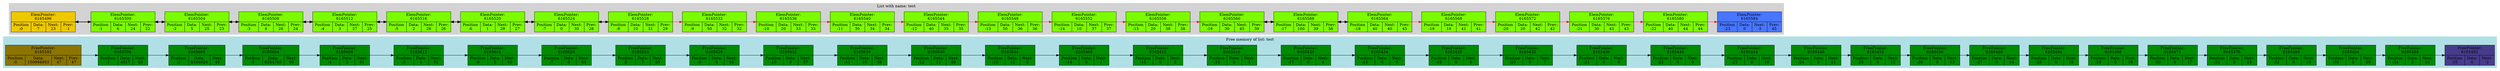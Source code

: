 digraph G{
subgraph clustermem {
style=filled;
color=powderblue;
f0 [shape=record, label="FreePointer:\n6165592 | {Position\n:0 | Data:\n150994953 | Next:\n47 | Prev:\n47}",style="filled",fillcolor="gold4"];
f0->f1
f1 [shape=record, label="FreePointer:\n6165596 | {Position\n:1 | Data:\n4517 | Next:\n48}",style="filled",fillcolor="green4"];
f1->f2
f2 [shape=record, label="FreePointer:\n6165600 | {Position\n:2 | Data:\n6164624 | Next:\n49}",style="filled",fillcolor="green4"];
f2->f3
f3 [shape=record, label="FreePointer:\n6165604 | {Position\n:3 | Data:\n6164760 | Next:\n50}",style="filled",fillcolor="green4"];
f3->f4
f4 [shape=record, label="FreePointer:\n6165608 | {Position\n:4 | Data:\n3 | Next:\n51}",style="filled",fillcolor="green4"];
f4->f5
f5 [shape=record, label="FreePointer:\n6165612 | {Position\n:5 | Data:\n4 | Next:\n52}",style="filled",fillcolor="green4"];
f5->f6
f6 [shape=record, label="FreePointer:\n6165616 | {Position\n:6 | Data:\n5 | Next:\n53}",style="filled",fillcolor="green4"];
f6->f7
f7 [shape=record, label="FreePointer:\n6165620 | {Position\n:7 | Data:\n6 | Next:\n54}",style="filled",fillcolor="green4"];
f7->f8
f8 [shape=record, label="FreePointer:\n6165624 | {Position\n:8 | Data:\n7 | Next:\n55}",style="filled",fillcolor="green4"];
f8->f9
f9 [shape=record, label="FreePointer:\n6165628 | {Position\n:9 | Data:\n8 | Next:\n56}",style="filled",fillcolor="green4"];
f9->f10
f10 [shape=record, label="FreePointer:\n6165632 | {Position\n:10 | Data:\n9 | Next:\n57}",style="filled",fillcolor="green4"];
f10->f11
f11 [shape=record, label="FreePointer:\n6165636 | {Position\n:11 | Data:\n10 | Next:\n58}",style="filled",fillcolor="green4"];
f11->f12
f12 [shape=record, label="FreePointer:\n6165640 | {Position\n:12 | Data:\n11 | Next:\n59}",style="filled",fillcolor="green4"];
f12->f13
f13 [shape=record, label="FreePointer:\n6165644 | {Position\n:13 | Data:\n12 | Next:\n0}",style="filled",fillcolor="green4"];
f13->f14
f14 [shape=record, label="FreePointer:\n6165408 | {Position\n:14 | Data:\n0 | Next:\n1}",style="filled",fillcolor="green4"];
f14->f15
f15 [shape=record, label="FreePointer:\n6165412 | {Position\n:15 | Data:\n0 | Next:\n2}",style="filled",fillcolor="green4"];
f15->f16
f16 [shape=record, label="FreePointer:\n6165416 | {Position\n:16 | Data:\n0 | Next:\n3}",style="filled",fillcolor="green4"];
f16->f17
f17 [shape=record, label="FreePointer:\n6165420 | {Position\n:17 | Data:\n0 | Next:\n4}",style="filled",fillcolor="green4"];
f17->f18
f18 [shape=record, label="FreePointer:\n6165424 | {Position\n:18 | Data:\n0 | Next:\n5}",style="filled",fillcolor="green4"];
f18->f19
f19 [shape=record, label="FreePointer:\n6165428 | {Position\n:19 | Data:\n0 | Next:\n6}",style="filled",fillcolor="green4"];
f19->f20
f20 [shape=record, label="FreePointer:\n6165432 | {Position\n:20 | Data:\n0 | Next:\n7}",style="filled",fillcolor="green4"];
f20->f21
f21 [shape=record, label="FreePointer:\n6165436 | {Position\n:21 | Data:\n0 | Next:\n8}",style="filled",fillcolor="green4"];
f21->f22
f22 [shape=record, label="FreePointer:\n6165440 | {Position\n:22 | Data:\n0 | Next:\n9}",style="filled",fillcolor="green4"];
f22->f23
f23 [shape=record, label="FreePointer:\n6165444 | {Position\n:23 | Data:\n0 | Next:\n10}",style="filled",fillcolor="green4"];
f23->f24
f24 [shape=record, label="FreePointer:\n6165448 | {Position\n:24 | Data:\n0 | Next:\n11}",style="filled",fillcolor="green4"];
f24->f25
f25 [shape=record, label="FreePointer:\n6165452 | {Position\n:25 | Data:\n0 | Next:\n12}",style="filled",fillcolor="green4"];
f25->f26
f26 [shape=record, label="FreePointer:\n6165456 | {Position\n:26 | Data:\n0 | Next:\n13}",style="filled",fillcolor="green4"];
f26->f27
f27 [shape=record, label="FreePointer:\n6165460 | {Position\n:27 | Data:\n0 | Next:\n14}",style="filled",fillcolor="green4"];
f27->f28
f28 [shape=record, label="FreePointer:\n6165464 | {Position\n:28 | Data:\n0 | Next:\n15}",style="filled",fillcolor="green4"];
f28->f29
f29 [shape=record, label="FreePointer:\n6165468 | {Position\n:29 | Data:\n0 | Next:\n16}",style="filled",fillcolor="green4"];
f29->f30
f30 [shape=record, label="FreePointer:\n6165472 | {Position\n:30 | Data:\n0 | Next:\n17}",style="filled",fillcolor="green4"];
f30->f31
f31 [shape=record, label="FreePointer:\n6165476 | {Position\n:31 | Data:\n0 | Next:\n18}",style="filled",fillcolor="green4"];
f31->f32
f32 [shape=record, label="FreePointer:\n6165480 | {Position\n:32 | Data:\n0 | Next:\n19}",style="filled",fillcolor="green4"];
f32->f33
f33 [shape=record, label="FreePointer:\n6165484 | {Position\n:33 | Data:\n0 | Next:\n20}",style="filled",fillcolor="green4"];
f33->f34
f34 [shape=record, label="FreePointer:\n6165488 | {Position\n:34 | Data:\n0 | Next:\n21}",style="filled",fillcolor="green4"];
f34->f35
f35 [shape=record, label="FreePointer:\n6165492 | {Position\n:35 | Data:\n0 | Next:\n-2}",style="filled",fillcolor="slateblue4"];
label = "Free memory of list: test"}
rankdir=LR;
subgraph clusterlist {
style=filled;
color=lightgrey;
0 [shape=record, label="ElemPointer:\n6165496 | {Position\n:0 | Data:\n7 | Next:\n23 | Prev:\n-1}",style="filled",fillcolor="gold2"];
0->1[dir="both";style="bold"];
1 [shape=record, label="ElemPointer:\n6165500 | {Position\n:1 | Data:\n6 | Next:\n24 | Prev:\n22}",style="filled",fillcolor="lawngreen"];
1->2[dir="both";style="bold"];
2 [shape=record, label="ElemPointer:\n6165504 | {Position\n:2 | Data:\n5 | Next:\n25 | Prev:\n23}",style="filled",fillcolor="lawngreen"];
2->3[dir="both";style="bold"];
3 [shape=record, label="ElemPointer:\n6165508 | {Position\n:3 | Data:\n4 | Next:\n26 | Prev:\n24}",style="filled",fillcolor="lawngreen"];
3->4[dir="both";style="bold"];
4 [shape=record, label="ElemPointer:\n6165512 | {Position\n:4 | Data:\n3 | Next:\n27 | Prev:\n25}",style="filled",fillcolor="lawngreen"];
4->5[dir="both";style="bold"];
5 [shape=record, label="ElemPointer:\n6165516 | {Position\n:5 | Data:\n2 | Next:\n28 | Prev:\n26}",style="filled",fillcolor="lawngreen"];
5->6[dir="both";style="bold"];
6 [shape=record, label="ElemPointer:\n6165520 | {Position\n:6 | Data:\n1 | Next:\n29 | Prev:\n27}",style="filled",fillcolor="lawngreen"];
6->7[dir="both";style="bold"];
7 [shape=record, label="ElemPointer:\n6165524 | {Position\n:7 | Data:\n0 | Next:\n30 | Prev:\n28}",style="filled",fillcolor="lawngreen"];
7->8[dir="both";style="bold"];
8 [shape=record, label="ElemPointer:\n6165528 | {Position\n:8 | Data:\n10 | Next:\n31 | Prev:\n29}",style="filled",fillcolor="lawngreen"];
8->9[color="red"];
9 [shape=record, label="ElemPointer:\n6165532 | {Position\n:9 | Data:\n50 | Next:\n32 | Prev:\n32}",style="filled",fillcolor="lawngreen"];
9->10[color="red"];
10 [shape=record, label="ElemPointer:\n6165536 | {Position\n:10 | Data:\n20 | Next:\n33 | Prev:\n33}",style="filled",fillcolor="lawngreen"];
10->11[color="red"];
11 [shape=record, label="ElemPointer:\n6165540 | {Position\n:11 | Data:\n30 | Next:\n34 | Prev:\n34}",style="filled",fillcolor="lawngreen"];
11->12[color="red"];
12 [shape=record, label="ElemPointer:\n6165544 | {Position\n:12 | Data:\n40 | Next:\n35 | Prev:\n35}",style="filled",fillcolor="lawngreen"];
12->13[color="red"];
13 [shape=record, label="ElemPointer:\n6165548 | {Position\n:13 | Data:\n50 | Next:\n36 | Prev:\n36}",style="filled",fillcolor="lawngreen"];
13->14[color="red"];
14 [shape=record, label="ElemPointer:\n6165552 | {Position\n:14 | Data:\n10 | Next:\n37 | Prev:\n37}",style="filled",fillcolor="lawngreen"];
14->15[color="red"];
15 [shape=record, label="ElemPointer:\n6165556 | {Position\n:15 | Data:\n20 | Next:\n38 | Prev:\n38}",style="filled",fillcolor="lawngreen"];
15->16[color="red"];
16 [shape=record, label="ElemPointer:\n6165560 | {Position\n:16 | Data:\n30 | Next:\n45 | Prev:\n39}",style="filled",fillcolor="lawngreen"];
16->17[dir="both";style="bold"];
17 [shape=record, label="ElemPointer:\n6165588 | {Position\n:17 | Data:\n100 | Next:\n39 | Prev:\n38}",style="filled",fillcolor="lawngreen"];
17->18[dir="both";style="bold"];
18 [shape=record, label="ElemPointer:\n6165564 | {Position\n:18 | Data:\n40 | Next:\n40 | Prev:\n45}",style="filled",fillcolor="lawngreen"];
18->19[color="red"];
19 [shape=record, label="ElemPointer:\n6165568 | {Position\n:19 | Data:\n10 | Next:\n41 | Prev:\n41}",style="filled",fillcolor="lawngreen"];
19->20[color="red"];
20 [shape=record, label="ElemPointer:\n6165572 | {Position\n:20 | Data:\n20 | Next:\n42 | Prev:\n42}",style="filled",fillcolor="lawngreen"];
20->21[color="red"];
21 [shape=record, label="ElemPointer:\n6165576 | {Position\n:21 | Data:\n30 | Next:\n43 | Prev:\n43}",style="filled",fillcolor="lawngreen"];
21->22[color="red"];
22 [shape=record, label="ElemPointer:\n6165580 | {Position\n:22 | Data:\n40 | Next:\n44 | Prev:\n44}",style="filled",fillcolor="lawngreen"];
22->23[color="red"];
23 [shape=record, label="ElemPointer:\n6165584 | {Position\n:23 | Data:\n0 | Next:\n-3 | Prev:\n45}",style="filled",fillcolor="royalblue1"];
label = "List with name: test"}
}
